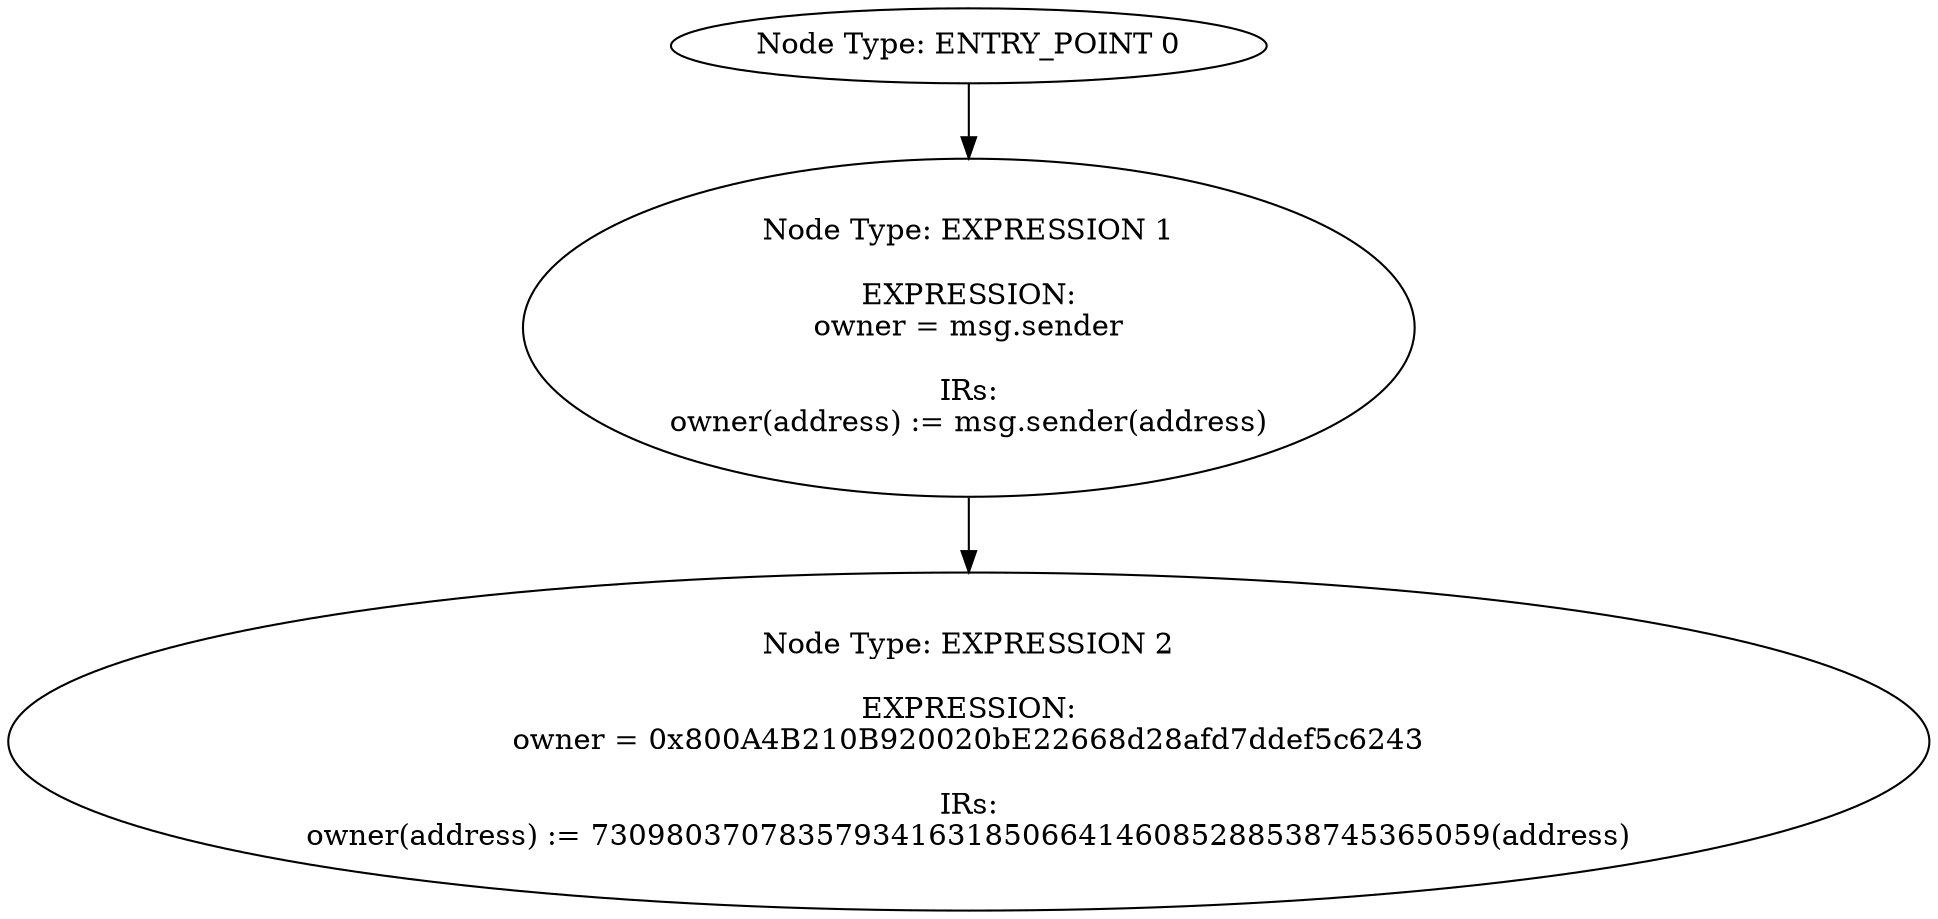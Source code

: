 digraph{
0[label="Node Type: ENTRY_POINT 0
"];
0->1;
1[label="Node Type: EXPRESSION 1

EXPRESSION:
owner = msg.sender

IRs:
owner(address) := msg.sender(address)"];
1->2;
2[label="Node Type: EXPRESSION 2

EXPRESSION:
owner = 0x800A4B210B920020bE22668d28afd7ddef5c6243

IRs:
owner(address) := 730980370783579341631850664146085288538745365059(address)"];
}
